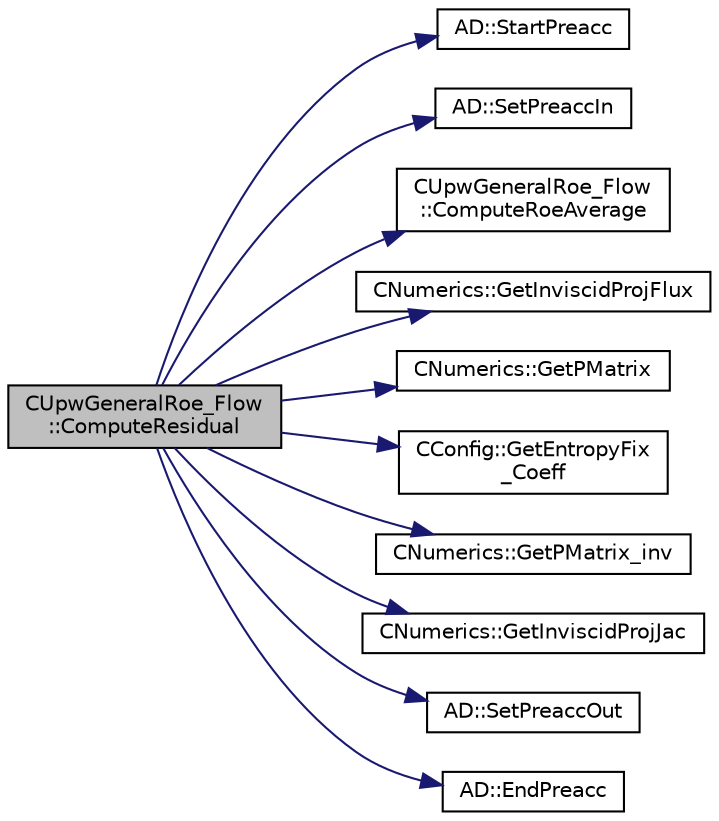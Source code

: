 digraph "CUpwGeneralRoe_Flow::ComputeResidual"
{
  edge [fontname="Helvetica",fontsize="10",labelfontname="Helvetica",labelfontsize="10"];
  node [fontname="Helvetica",fontsize="10",shape=record];
  rankdir="LR";
  Node8 [label="CUpwGeneralRoe_Flow\l::ComputeResidual",height=0.2,width=0.4,color="black", fillcolor="grey75", style="filled", fontcolor="black"];
  Node8 -> Node9 [color="midnightblue",fontsize="10",style="solid",fontname="Helvetica"];
  Node9 [label="AD::StartPreacc",height=0.2,width=0.4,color="black", fillcolor="white", style="filled",URL="$namespace_a_d.html#a2a1e9c4b109fd751e84132c9495de3ff",tooltip="Starts a new preaccumulation section and sets the input variables. "];
  Node8 -> Node10 [color="midnightblue",fontsize="10",style="solid",fontname="Helvetica"];
  Node10 [label="AD::SetPreaccIn",height=0.2,width=0.4,color="black", fillcolor="white", style="filled",URL="$namespace_a_d.html#aad703f3a82e509c88b92ae638f75383c",tooltip="Sets the scalar input of a preaccumulation section. "];
  Node8 -> Node11 [color="midnightblue",fontsize="10",style="solid",fontname="Helvetica"];
  Node11 [label="CUpwGeneralRoe_Flow\l::ComputeRoeAverage",height=0.2,width=0.4,color="black", fillcolor="white", style="filled",URL="$class_c_upw_general_roe___flow.html#abcec1817ae6000499c913fdf5733e2d5",tooltip="Compute the Average for a general fluid flux between two nodes i and j. Using the approach of Vinokur..."];
  Node8 -> Node12 [color="midnightblue",fontsize="10",style="solid",fontname="Helvetica"];
  Node12 [label="CNumerics::GetInviscidProjFlux",height=0.2,width=0.4,color="black", fillcolor="white", style="filled",URL="$class_c_numerics.html#a1a9e44996dede2330af84349204dc312",tooltip="Compute the projected inviscid flux vector. "];
  Node8 -> Node13 [color="midnightblue",fontsize="10",style="solid",fontname="Helvetica"];
  Node13 [label="CNumerics::GetPMatrix",height=0.2,width=0.4,color="black", fillcolor="white", style="filled",URL="$class_c_numerics.html#a4c0be4ab3aa0dd899babe4c96d7a0c02",tooltip="Computation of the matrix P for a generic fluid model. "];
  Node8 -> Node14 [color="midnightblue",fontsize="10",style="solid",fontname="Helvetica"];
  Node14 [label="CConfig::GetEntropyFix\l_Coeff",height=0.2,width=0.4,color="black", fillcolor="white", style="filled",URL="$class_c_config.html#a0f7ace5ebf01fd50bcadab8b50b897c8",tooltip="Get the entropy fix. "];
  Node8 -> Node15 [color="midnightblue",fontsize="10",style="solid",fontname="Helvetica"];
  Node15 [label="CNumerics::GetPMatrix_inv",height=0.2,width=0.4,color="black", fillcolor="white", style="filled",URL="$class_c_numerics.html#a04a93dceeb13c4738d6c9ce357575257",tooltip="Computation of the matrix P^{-1}, this matrix diagonalize the conservative Jacobians in the form $P^{..."];
  Node8 -> Node16 [color="midnightblue",fontsize="10",style="solid",fontname="Helvetica"];
  Node16 [label="CNumerics::GetInviscidProjJac",height=0.2,width=0.4,color="black", fillcolor="white", style="filled",URL="$class_c_numerics.html#ae0225b473263a9547a2445c423ba7dce",tooltip="Compute the projection of the inviscid Jacobian matrices. "];
  Node8 -> Node17 [color="midnightblue",fontsize="10",style="solid",fontname="Helvetica"];
  Node17 [label="AD::SetPreaccOut",height=0.2,width=0.4,color="black", fillcolor="white", style="filled",URL="$namespace_a_d.html#ab3a80e24a5c8c2beb01131c57dcae4b2",tooltip="Sets the scalar output of a preaccumulation section. "];
  Node8 -> Node18 [color="midnightblue",fontsize="10",style="solid",fontname="Helvetica"];
  Node18 [label="AD::EndPreacc",height=0.2,width=0.4,color="black", fillcolor="white", style="filled",URL="$namespace_a_d.html#a309d057a92faa60a3a760254678ec9ea",tooltip="Ends a preaccumulation section and computes the local Jacobi matrix of a code section using the varia..."];
}
